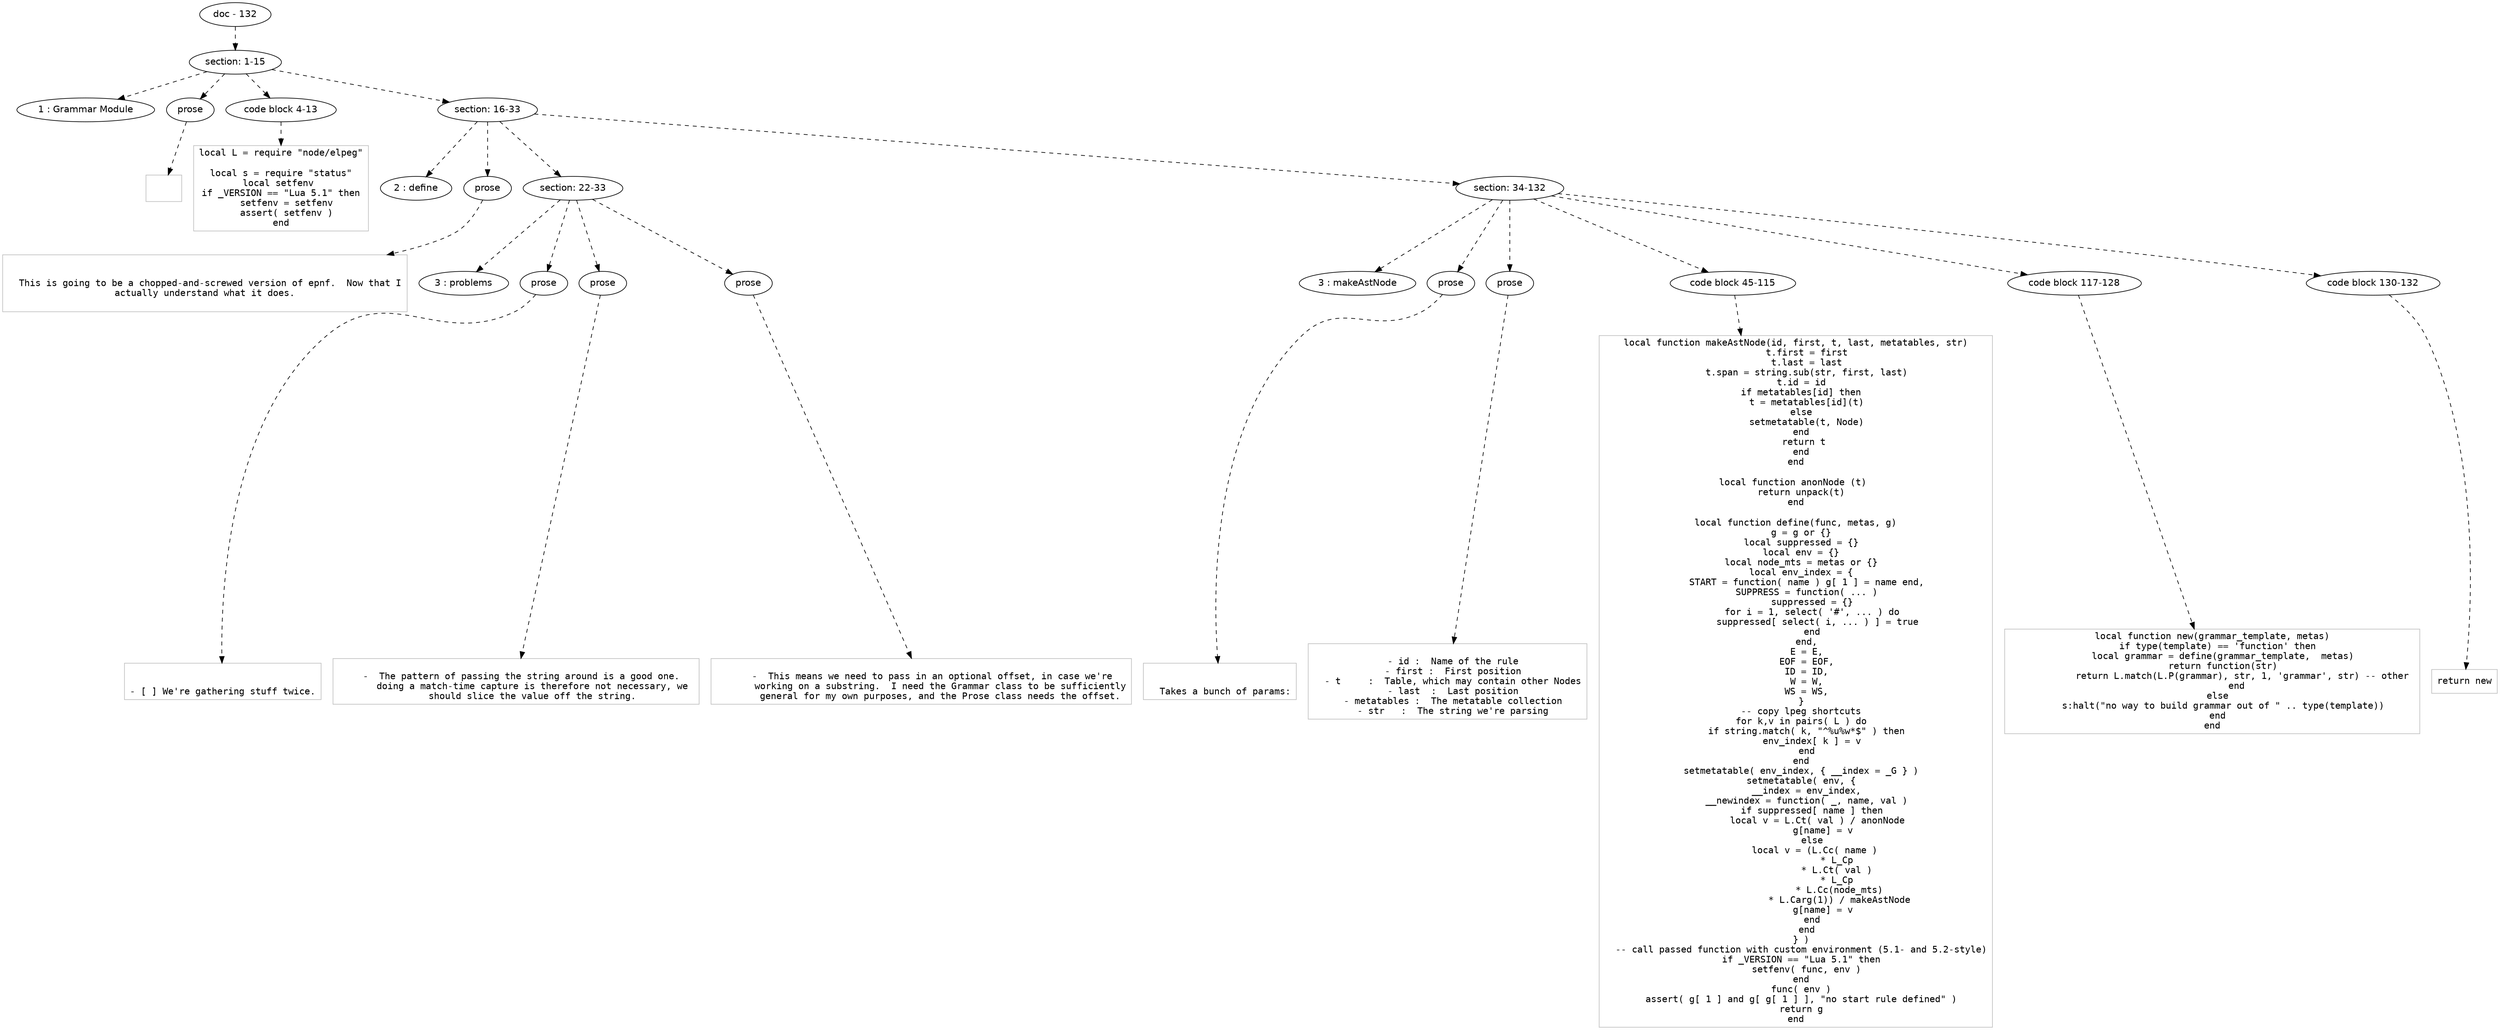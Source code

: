 digraph hierarchy {

node [fontname=Helvetica]
edge [style=dashed]

doc_0 [label="doc - 132"]


doc_0 -> { section_1}
{rank=same; section_1}

section_1 [label="section: 1-15"]


section_1 -> { header_2 prose_3 codeblock_4 section_5}
{rank=same; header_2 prose_3 codeblock_4 section_5}

header_2 [label="1 : Grammar Module"]

prose_3 [label="prose"]

codeblock_4 [label="code block 4-13"]

section_5 [label="section: 16-33"]


prose_3 -> leaf_6
leaf_6  [color=Gray,shape=rectangle,fontname=Inconsolata,label="

"]
codeblock_4 -> leaf_7
leaf_7  [color=Gray,shape=rectangle,fontname=Inconsolata,label="local L = require \"node/elpeg\"

local s = require \"status\"
local setfenv 
if _VERSION == \"Lua 5.1\" then
  setfenv = setfenv
  assert( setfenv )
end"]
section_5 -> { header_8 prose_9 section_10 section_11}
{rank=same; header_8 prose_9 section_10 section_11}

header_8 [label="2 : define"]

prose_9 [label="prose"]

section_10 [label="section: 22-33"]

section_11 [label="section: 34-132"]


prose_9 -> leaf_12
leaf_12  [color=Gray,shape=rectangle,fontname=Inconsolata,label="

  This is going to be a chopped-and-screwed version of epnf.  Now that I
actually understand what it does.

"]
section_10 -> { header_13 prose_14 prose_15 prose_16}
{rank=same; header_13 prose_14 prose_15 prose_16}

header_13 [label="3 : problems"]

prose_14 [label="prose"]

prose_15 [label="prose"]

prose_16 [label="prose"]


prose_14 -> leaf_17
leaf_17  [color=Gray,shape=rectangle,fontname=Inconsolata,label="

- [ ] We're gathering stuff twice.
"]
prose_15 -> leaf_18
leaf_18  [color=Gray,shape=rectangle,fontname=Inconsolata,label="
  -  The pattern of passing the string around is a good one.
       doing a match-time capture is therefore not necessary, we 
       should slice the value off the string. 
"]
prose_16 -> leaf_19
leaf_19  [color=Gray,shape=rectangle,fontname=Inconsolata,label="
    -  This means we need to pass in an optional offset, in case we're
       working on a substring.  I need the Grammar class to be sufficiently
       general for my own purposes, and the Prose class needs the offset.
"]
section_11 -> { header_20 prose_21 prose_22 codeblock_23 codeblock_24 codeblock_25}
{rank=same; header_20 prose_21 prose_22 codeblock_23 codeblock_24 codeblock_25}

header_20 [label="3 : makeAstNode"]

prose_21 [label="prose"]

prose_22 [label="prose"]

codeblock_23 [label="code block 45-115"]

codeblock_24 [label="code block 117-128"]

codeblock_25 [label="code block 130-132"]


prose_21 -> leaf_26
leaf_26  [color=Gray,shape=rectangle,fontname=Inconsolata,label="

  Takes a bunch of params:
"]
prose_22 -> leaf_27
leaf_27  [color=Gray,shape=rectangle,fontname=Inconsolata,label="
  - id :  Name of the rule
  - first :  First position
  - t     :  Table, which may contain other Nodes
  - last  :  Last position
  - metatables :  The metatable collection
  - str   :  The string we're parsing
"]
codeblock_23 -> leaf_28
leaf_28  [color=Gray,shape=rectangle,fontname=Inconsolata,label="local function makeAstNode(id, first, t, last, metatables, str)
    t.first = first
    t.last = last
    t.span = string.sub(str, first, last)
  t.id = id
  if metatables[id] then
    t = metatables[id](t)
  else
    setmetatable(t, Node)
  end
    return t 
  end
end

local function anonNode (t) 
  return unpack(t)
end

local function define(func, metas, g)
  g = g or {}
  local suppressed = {}
  local env = {}
  local node_mts = metas or {}
  local env_index = {
    START = function( name ) g[ 1 ] = name end,
    SUPPRESS = function( ... )
      suppressed = {}
      for i = 1, select( '#', ... ) do
        suppressed[ select( i, ... ) ] = true
      end
    end,
    E = E,
    EOF = EOF,
    ID = ID,
    W = W,
    WS = WS,
  }
  -- copy lpeg shortcuts
  for k,v in pairs( L ) do
    if string.match( k, \"^%u%w*$\" ) then
      env_index[ k ] = v
    end
  end
  setmetatable( env_index, { __index = _G } )
  setmetatable( env, {
    __index = env_index,
    __newindex = function( _, name, val )
      if suppressed[ name ] then
        local v = L.Ct( val ) / anonNode
          g[name] = v
      else
        local v = (L.Cc( name ) 
                * L_Cp 
                * L.Ct( val ) 
                * L_Cp 
                * L.Cc(node_mts)
                * L.Carg(1)) / makeAstNode
          g[name] = v
      end
    end
  } )
  -- call passed function with custom environment (5.1- and 5.2-style)
  if _VERSION == \"Lua 5.1\" then
    setfenv( func, env )
  end
  func( env )
  assert( g[ 1 ] and g[ g[ 1 ] ], \"no start rule defined\" )
  return g
end"]
codeblock_24 -> leaf_29
leaf_29  [color=Gray,shape=rectangle,fontname=Inconsolata,label="local function new(grammar_template, metas)
  if type(template) == 'function' then
    local grammar = define(grammar_template,  metas)
    return function(str)
            return L.match(L.P(grammar), str, 1, 'grammar', str) -- other 
         end
  else
    s:halt(\"no way to build grammar out of \" .. type(template))
  end
end"]
codeblock_25 -> leaf_30
leaf_30  [color=Gray,shape=rectangle,fontname=Inconsolata,label="return new"]

}
